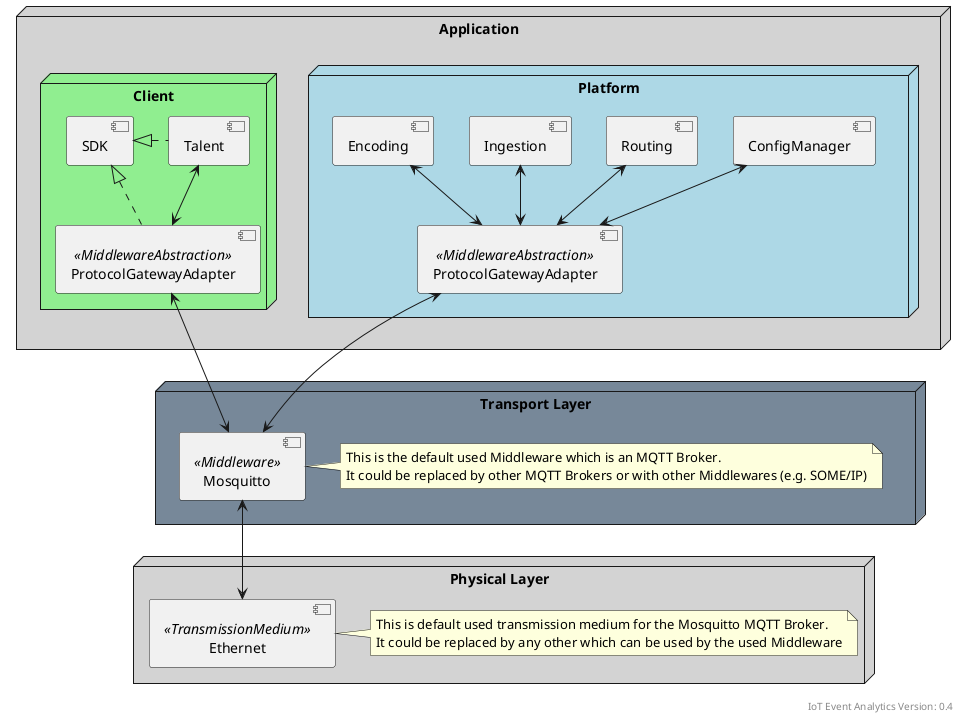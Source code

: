 @startuml
/'
  Copyright (c) 2021 Bosch.IO GmbH

  This Source Code Form is subject to the terms of the Mozilla Public
  License, v. 2.0. If a copy of the MPL was not distributed with this
  file, You can obtain one at https://mozilla.org/MPL/2.0/.

  SPDX-License-Identifier: MPL-2.0
'/

    skinparam backgroundColor #FFFFF
    top to bottom direction

    right footer "IoT Event Analytics Version: 0.4"

    node Application #LightGray {
        node Platform #LightBlue {
            component ConfigManager
            component Routing
            component Ingestion
            component Encoding
            component ProtocolGatewayAdapter as PGA_Platform <<MiddlewareAbstraction>>

            Routing       <-down-> PGA_Platform
            Encoding      <-down-> PGA_Platform
            Ingestion     <-down-> PGA_Platform
            ConfigManager <-down-> PGA_Platform
      }

      node Client #LightGreen {
          component Talent
          component ProtocolGatewayAdapter as PGA_Talent <<MiddlewareAbstraction>>

          component SDK as SDK

          Talent .left.|> SDK
          PGA_Talent .up.|> SDK

          Talent <-down-> PGA_Talent
      }
    }

    node "Transport Layer" as Transport #LightSlateGray {
        component Mosquitto <<Middleware>>
        note right of Mosquitto
            This is the default used Middleware which is an MQTT Broker.
            It could be replaced by other MQTT Brokers or with other Middlewares (e.g. SOME/IP)
        end note
    }

    PGA_Platform <-down-> Mosquitto
    PGA_Talent   <-down-> Mosquitto

    node "Physical Layer" as Physical #LightGray {
      component Ethernet <<TransmissionMedium>>

      note right of Ethernet
           This is default used transmission medium for the Mosquitto MQTT Broker.
           It could be replaced by any other which can be used by the used Middleware
      end note
    }

    Mosquitto <-down-> Ethernet

    Platform -[hidden]down-> Transport

@enduml